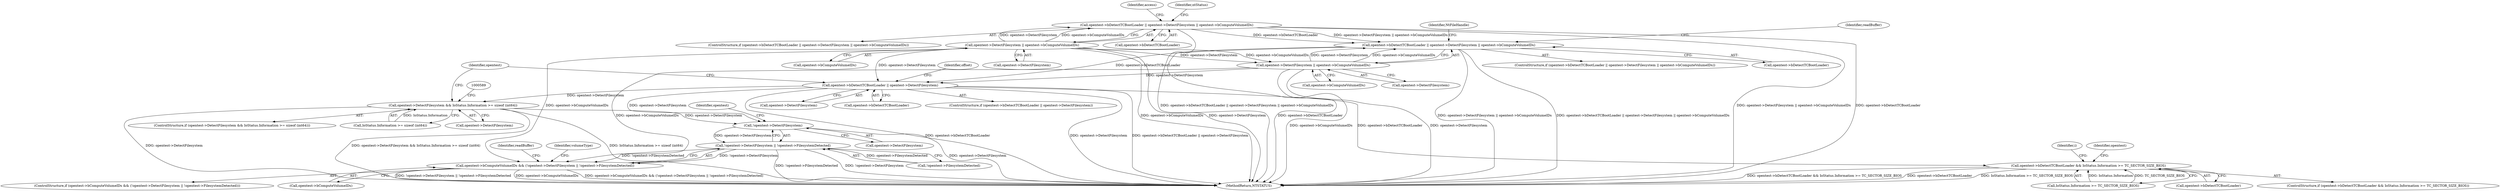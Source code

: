digraph "0_VeraCrypt_f30f9339c9a0b9bbcc6f5ad38804af39db1f479e@API" {
"1000473" [label="(Call,opentest->bDetectTCBootLoader || opentest->DetectFilesystem || opentest->bComputeVolumeIDs)"];
"1000405" [label="(Call,opentest->bDetectTCBootLoader || opentest->DetectFilesystem || opentest->bComputeVolumeIDs)"];
"1000409" [label="(Call,opentest->DetectFilesystem || opentest->bComputeVolumeIDs)"];
"1000477" [label="(Call,opentest->DetectFilesystem || opentest->bComputeVolumeIDs)"];
"1000500" [label="(Call,opentest->bDetectTCBootLoader || opentest->DetectFilesystem)"];
"1000533" [label="(Call,opentest->bDetectTCBootLoader && IoStatus.Information >= TC_SECTOR_SIZE_BIOS)"];
"1000574" [label="(Call,opentest->DetectFilesystem && IoStatus.Information >= sizeof (int64))"];
"1000628" [label="(Call,!opentest->DetectFilesystem)"];
"1000627" [label="(Call,!opentest->DetectFilesystem || !opentest->FilesystemDetected)"];
"1000623" [label="(Call,opentest->bComputeVolumeIDs && (!opentest->DetectFilesystem || !opentest->FilesystemDetected))"];
"1000404" [label="(ControlStructure,if (opentest->bDetectTCBootLoader || opentest->DetectFilesystem || opentest->bComputeVolumeIDs))"];
"1000500" [label="(Call,opentest->bDetectTCBootLoader || opentest->DetectFilesystem)"];
"1000624" [label="(Call,opentest->bComputeVolumeIDs)"];
"1000578" [label="(Call,IoStatus.Information >= sizeof (int64))"];
"1000640" [label="(Identifier,volumeType)"];
"1000534" [label="(Call,opentest->bDetectTCBootLoader)"];
"1000409" [label="(Call,opentest->DetectFilesystem || opentest->bComputeVolumeIDs)"];
"1000510" [label="(Identifier,offset)"];
"1000699" [label="(Identifier,readBuffer)"];
"1000537" [label="(Call,IoStatus.Information >= TC_SECTOR_SIZE_BIOS)"];
"1000417" [label="(Identifier,access)"];
"1000504" [label="(Call,opentest->DetectFilesystem)"];
"1000545" [label="(Identifier,i)"];
"1000634" [label="(Identifier,opentest)"];
"1000405" [label="(Call,opentest->bDetectTCBootLoader || opentest->DetectFilesystem || opentest->bComputeVolumeIDs)"];
"1000472" [label="(ControlStructure,if (opentest->bDetectTCBootLoader || opentest->DetectFilesystem || opentest->bComputeVolumeIDs))"];
"1000622" [label="(ControlStructure,if (opentest->bComputeVolumeIDs && (!opentest->DetectFilesystem || !opentest->FilesystemDetected)))"];
"1000627" [label="(Call,!opentest->DetectFilesystem || !opentest->FilesystemDetected)"];
"1000478" [label="(Call,opentest->DetectFilesystem)"];
"1000628" [label="(Call,!opentest->DetectFilesystem)"];
"1000406" [label="(Call,opentest->bDetectTCBootLoader)"];
"1000632" [label="(Call,!opentest->FilesystemDetected)"];
"1000413" [label="(Call,opentest->bComputeVolumeIDs)"];
"1000573" [label="(ControlStructure,if (opentest->DetectFilesystem && IoStatus.Information >= sizeof (int64)))"];
"1000629" [label="(Call,opentest->DetectFilesystem)"];
"1000532" [label="(ControlStructure,if (opentest->bDetectTCBootLoader && IoStatus.Information >= TC_SECTOR_SIZE_BIOS))"];
"1000574" [label="(Call,opentest->DetectFilesystem && IoStatus.Information >= sizeof (int64))"];
"1000473" [label="(Call,opentest->bDetectTCBootLoader || opentest->DetectFilesystem || opentest->bComputeVolumeIDs)"];
"1000575" [label="(Call,opentest->DetectFilesystem)"];
"1000420" [label="(Identifier,ntStatus)"];
"1000576" [label="(Identifier,opentest)"];
"1000487" [label="(Identifier,readBuffer)"];
"1000474" [label="(Call,opentest->bDetectTCBootLoader)"];
"1003200" [label="(MethodReturn,NTSTATUS)"];
"1000410" [label="(Call,opentest->DetectFilesystem)"];
"1000623" [label="(Call,opentest->bComputeVolumeIDs && (!opentest->DetectFilesystem || !opentest->FilesystemDetected))"];
"1000701" [label="(Identifier,NtFileHandle)"];
"1000501" [label="(Call,opentest->bDetectTCBootLoader)"];
"1000499" [label="(ControlStructure,if (opentest->bDetectTCBootLoader || opentest->DetectFilesystem))"];
"1000625" [label="(Identifier,opentest)"];
"1000477" [label="(Call,opentest->DetectFilesystem || opentest->bComputeVolumeIDs)"];
"1000481" [label="(Call,opentest->bComputeVolumeIDs)"];
"1000533" [label="(Call,opentest->bDetectTCBootLoader && IoStatus.Information >= TC_SECTOR_SIZE_BIOS)"];
"1000473" -> "1000472"  [label="AST: "];
"1000473" -> "1000474"  [label="CFG: "];
"1000473" -> "1000477"  [label="CFG: "];
"1000474" -> "1000473"  [label="AST: "];
"1000477" -> "1000473"  [label="AST: "];
"1000487" -> "1000473"  [label="CFG: "];
"1000701" -> "1000473"  [label="CFG: "];
"1000473" -> "1003200"  [label="DDG: opentest->bDetectTCBootLoader"];
"1000473" -> "1003200"  [label="DDG: opentest->DetectFilesystem || opentest->bComputeVolumeIDs"];
"1000473" -> "1003200"  [label="DDG: opentest->bDetectTCBootLoader || opentest->DetectFilesystem || opentest->bComputeVolumeIDs"];
"1000405" -> "1000473"  [label="DDG: opentest->bDetectTCBootLoader"];
"1000405" -> "1000473"  [label="DDG: opentest->DetectFilesystem || opentest->bComputeVolumeIDs"];
"1000477" -> "1000473"  [label="DDG: opentest->DetectFilesystem"];
"1000477" -> "1000473"  [label="DDG: opentest->bComputeVolumeIDs"];
"1000473" -> "1000500"  [label="DDG: opentest->bDetectTCBootLoader"];
"1000405" -> "1000404"  [label="AST: "];
"1000405" -> "1000406"  [label="CFG: "];
"1000405" -> "1000409"  [label="CFG: "];
"1000406" -> "1000405"  [label="AST: "];
"1000409" -> "1000405"  [label="AST: "];
"1000417" -> "1000405"  [label="CFG: "];
"1000420" -> "1000405"  [label="CFG: "];
"1000405" -> "1003200"  [label="DDG: opentest->bDetectTCBootLoader || opentest->DetectFilesystem || opentest->bComputeVolumeIDs"];
"1000405" -> "1003200"  [label="DDG: opentest->DetectFilesystem || opentest->bComputeVolumeIDs"];
"1000405" -> "1003200"  [label="DDG: opentest->bDetectTCBootLoader"];
"1000409" -> "1000405"  [label="DDG: opentest->DetectFilesystem"];
"1000409" -> "1000405"  [label="DDG: opentest->bComputeVolumeIDs"];
"1000409" -> "1000410"  [label="CFG: "];
"1000409" -> "1000413"  [label="CFG: "];
"1000410" -> "1000409"  [label="AST: "];
"1000413" -> "1000409"  [label="AST: "];
"1000409" -> "1003200"  [label="DDG: opentest->bComputeVolumeIDs"];
"1000409" -> "1003200"  [label="DDG: opentest->DetectFilesystem"];
"1000409" -> "1000477"  [label="DDG: opentest->DetectFilesystem"];
"1000409" -> "1000477"  [label="DDG: opentest->bComputeVolumeIDs"];
"1000409" -> "1000500"  [label="DDG: opentest->DetectFilesystem"];
"1000409" -> "1000623"  [label="DDG: opentest->bComputeVolumeIDs"];
"1000477" -> "1000478"  [label="CFG: "];
"1000477" -> "1000481"  [label="CFG: "];
"1000478" -> "1000477"  [label="AST: "];
"1000481" -> "1000477"  [label="AST: "];
"1000477" -> "1003200"  [label="DDG: opentest->bComputeVolumeIDs"];
"1000477" -> "1003200"  [label="DDG: opentest->DetectFilesystem"];
"1000477" -> "1000500"  [label="DDG: opentest->DetectFilesystem"];
"1000477" -> "1000623"  [label="DDG: opentest->bComputeVolumeIDs"];
"1000500" -> "1000499"  [label="AST: "];
"1000500" -> "1000501"  [label="CFG: "];
"1000500" -> "1000504"  [label="CFG: "];
"1000501" -> "1000500"  [label="AST: "];
"1000504" -> "1000500"  [label="AST: "];
"1000510" -> "1000500"  [label="CFG: "];
"1000625" -> "1000500"  [label="CFG: "];
"1000500" -> "1003200"  [label="DDG: opentest->bDetectTCBootLoader || opentest->DetectFilesystem"];
"1000500" -> "1003200"  [label="DDG: opentest->bDetectTCBootLoader"];
"1000500" -> "1003200"  [label="DDG: opentest->DetectFilesystem"];
"1000500" -> "1000533"  [label="DDG: opentest->bDetectTCBootLoader"];
"1000500" -> "1000574"  [label="DDG: opentest->DetectFilesystem"];
"1000500" -> "1000628"  [label="DDG: opentest->DetectFilesystem"];
"1000533" -> "1000532"  [label="AST: "];
"1000533" -> "1000534"  [label="CFG: "];
"1000533" -> "1000537"  [label="CFG: "];
"1000534" -> "1000533"  [label="AST: "];
"1000537" -> "1000533"  [label="AST: "];
"1000545" -> "1000533"  [label="CFG: "];
"1000576" -> "1000533"  [label="CFG: "];
"1000533" -> "1003200"  [label="DDG: opentest->bDetectTCBootLoader && IoStatus.Information >= TC_SECTOR_SIZE_BIOS"];
"1000533" -> "1003200"  [label="DDG: opentest->bDetectTCBootLoader"];
"1000533" -> "1003200"  [label="DDG: IoStatus.Information >= TC_SECTOR_SIZE_BIOS"];
"1000537" -> "1000533"  [label="DDG: IoStatus.Information"];
"1000537" -> "1000533"  [label="DDG: TC_SECTOR_SIZE_BIOS"];
"1000574" -> "1000573"  [label="AST: "];
"1000574" -> "1000575"  [label="CFG: "];
"1000574" -> "1000578"  [label="CFG: "];
"1000575" -> "1000574"  [label="AST: "];
"1000578" -> "1000574"  [label="AST: "];
"1000589" -> "1000574"  [label="CFG: "];
"1000625" -> "1000574"  [label="CFG: "];
"1000574" -> "1003200"  [label="DDG: opentest->DetectFilesystem"];
"1000574" -> "1003200"  [label="DDG: opentest->DetectFilesystem && IoStatus.Information >= sizeof (int64)"];
"1000574" -> "1003200"  [label="DDG: IoStatus.Information >= sizeof (int64)"];
"1000578" -> "1000574"  [label="DDG: IoStatus.Information"];
"1000574" -> "1000628"  [label="DDG: opentest->DetectFilesystem"];
"1000628" -> "1000627"  [label="AST: "];
"1000628" -> "1000629"  [label="CFG: "];
"1000629" -> "1000628"  [label="AST: "];
"1000634" -> "1000628"  [label="CFG: "];
"1000627" -> "1000628"  [label="CFG: "];
"1000628" -> "1003200"  [label="DDG: opentest->DetectFilesystem"];
"1000628" -> "1000627"  [label="DDG: opentest->DetectFilesystem"];
"1000627" -> "1000623"  [label="AST: "];
"1000627" -> "1000632"  [label="CFG: "];
"1000632" -> "1000627"  [label="AST: "];
"1000623" -> "1000627"  [label="CFG: "];
"1000627" -> "1003200"  [label="DDG: !opentest->FilesystemDetected"];
"1000627" -> "1003200"  [label="DDG: !opentest->DetectFilesystem"];
"1000627" -> "1000623"  [label="DDG: !opentest->DetectFilesystem"];
"1000627" -> "1000623"  [label="DDG: !opentest->FilesystemDetected"];
"1000632" -> "1000627"  [label="DDG: opentest->FilesystemDetected"];
"1000623" -> "1000622"  [label="AST: "];
"1000623" -> "1000624"  [label="CFG: "];
"1000624" -> "1000623"  [label="AST: "];
"1000640" -> "1000623"  [label="CFG: "];
"1000699" -> "1000623"  [label="CFG: "];
"1000623" -> "1003200"  [label="DDG: opentest->bComputeVolumeIDs && (!opentest->DetectFilesystem || !opentest->FilesystemDetected)"];
"1000623" -> "1003200"  [label="DDG: !opentest->DetectFilesystem || !opentest->FilesystemDetected"];
"1000623" -> "1003200"  [label="DDG: opentest->bComputeVolumeIDs"];
}
